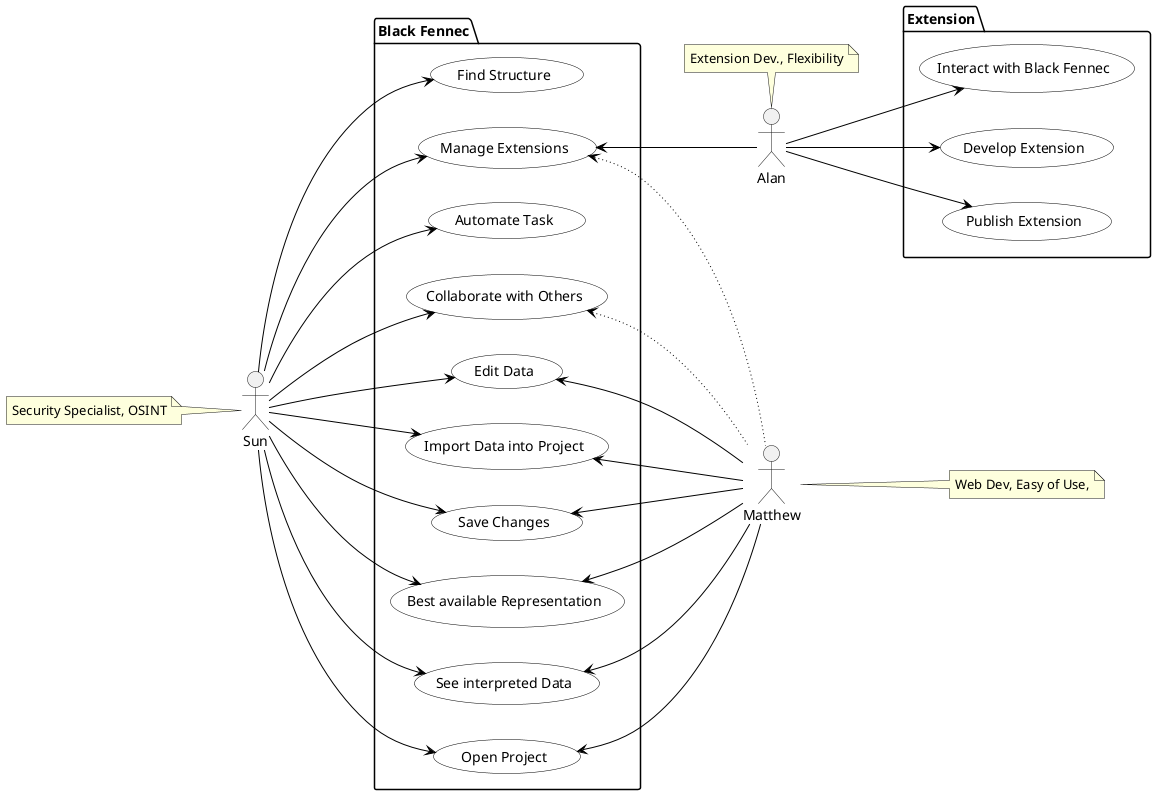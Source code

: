 @startuml
left to right direction

skinparam usecase {
  BackgroundColor White
  BorderColor Black
  ArrowColor Black
  ActorBackgroundColor Blue
  ActorBorderColor Pink
}

actor "Matthew" as cas
note right of cas : Web Dev, Easy of Use,

actor "Sun" as pow
note left of pow : Security Specialist, OSINT

actor Alan as dev
note top of dev : Extension Dev., Flexibility

package "Black Fennec" as bf {
  usecase "Open Project" as open
  usecase "See interpreted Data" as showInterpreted
  usecase "Best available Representation" as bestfit
  usecase "Save Changes" as save
  usecase "Collaborate with Others" as collab
  usecase "Import Data into Project" as import
  usecase "Edit Data" as edit
  usecase "Manage Extensions" as manageExt
  usecase "Find Structure" as search
  usecase "Automate Task" as actions
}
package "Extension" {
  usecase "Develop Extension" as DevelopExtension
  usecase "Publish Extension" as PublishExtension
  usecase "Interact with Black Fennec" as InteractWBF
}

search -[hidden]right-> manageExt
actions -[hidden]left-> manageExt

cas -up-> open
cas -up-> showInterpreted
cas -up-> bestfit
cas -up-> save
cas -up-> import
cas -up-> edit
cas ~up~> collab
cas ~up~> manageExt

pow ---> open
pow ---> showInterpreted
pow ---> bestfit
pow ---> save
pow ---> import
pow ---> edit
pow ---> collab
pow ---> manageExt
pow ---> search
pow ---> actions


dev -up-> manageExt
dev --> DevelopExtension
dev --> PublishExtension
dev --> InteractWBF
@enduml